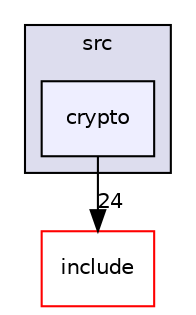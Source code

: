 digraph "libraries/fc/src/crypto" {
  compound=true
  node [ fontsize="10", fontname="Helvetica"];
  edge [ labelfontsize="10", labelfontname="Helvetica"];
  subgraph clusterdir_cf0f4a03667f4d32017c752ae330ec36 {
    graph [ bgcolor="#ddddee", pencolor="black", label="src" fontname="Helvetica", fontsize="10", URL="dir_cf0f4a03667f4d32017c752ae330ec36.html"]
  dir_a2c7a68fee52a8f3843d699c1aab978d [shape=box, label="crypto", style="filled", fillcolor="#eeeeff", pencolor="black", URL="dir_a2c7a68fee52a8f3843d699c1aab978d.html"];
  }
  dir_1c038c3f105811b552ea4d405d1d79e4 [shape=box label="include" fillcolor="white" style="filled" color="red" URL="dir_1c038c3f105811b552ea4d405d1d79e4.html"];
  dir_a2c7a68fee52a8f3843d699c1aab978d->dir_1c038c3f105811b552ea4d405d1d79e4 [headlabel="24", labeldistance=1.5 headhref="dir_001728_000011.html"];
}
